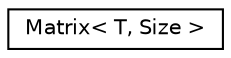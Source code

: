 digraph "Graphical Class Hierarchy"
{
 // LATEX_PDF_SIZE
  edge [fontname="Helvetica",fontsize="10",labelfontname="Helvetica",labelfontsize="10"];
  node [fontname="Helvetica",fontsize="10",shape=record];
  rankdir="LR";
  Node0 [label="Matrix\< T, Size \>",height=0.2,width=0.4,color="black", fillcolor="white", style="filled",URL="$class_matrix.html",tooltip=" "];
}
